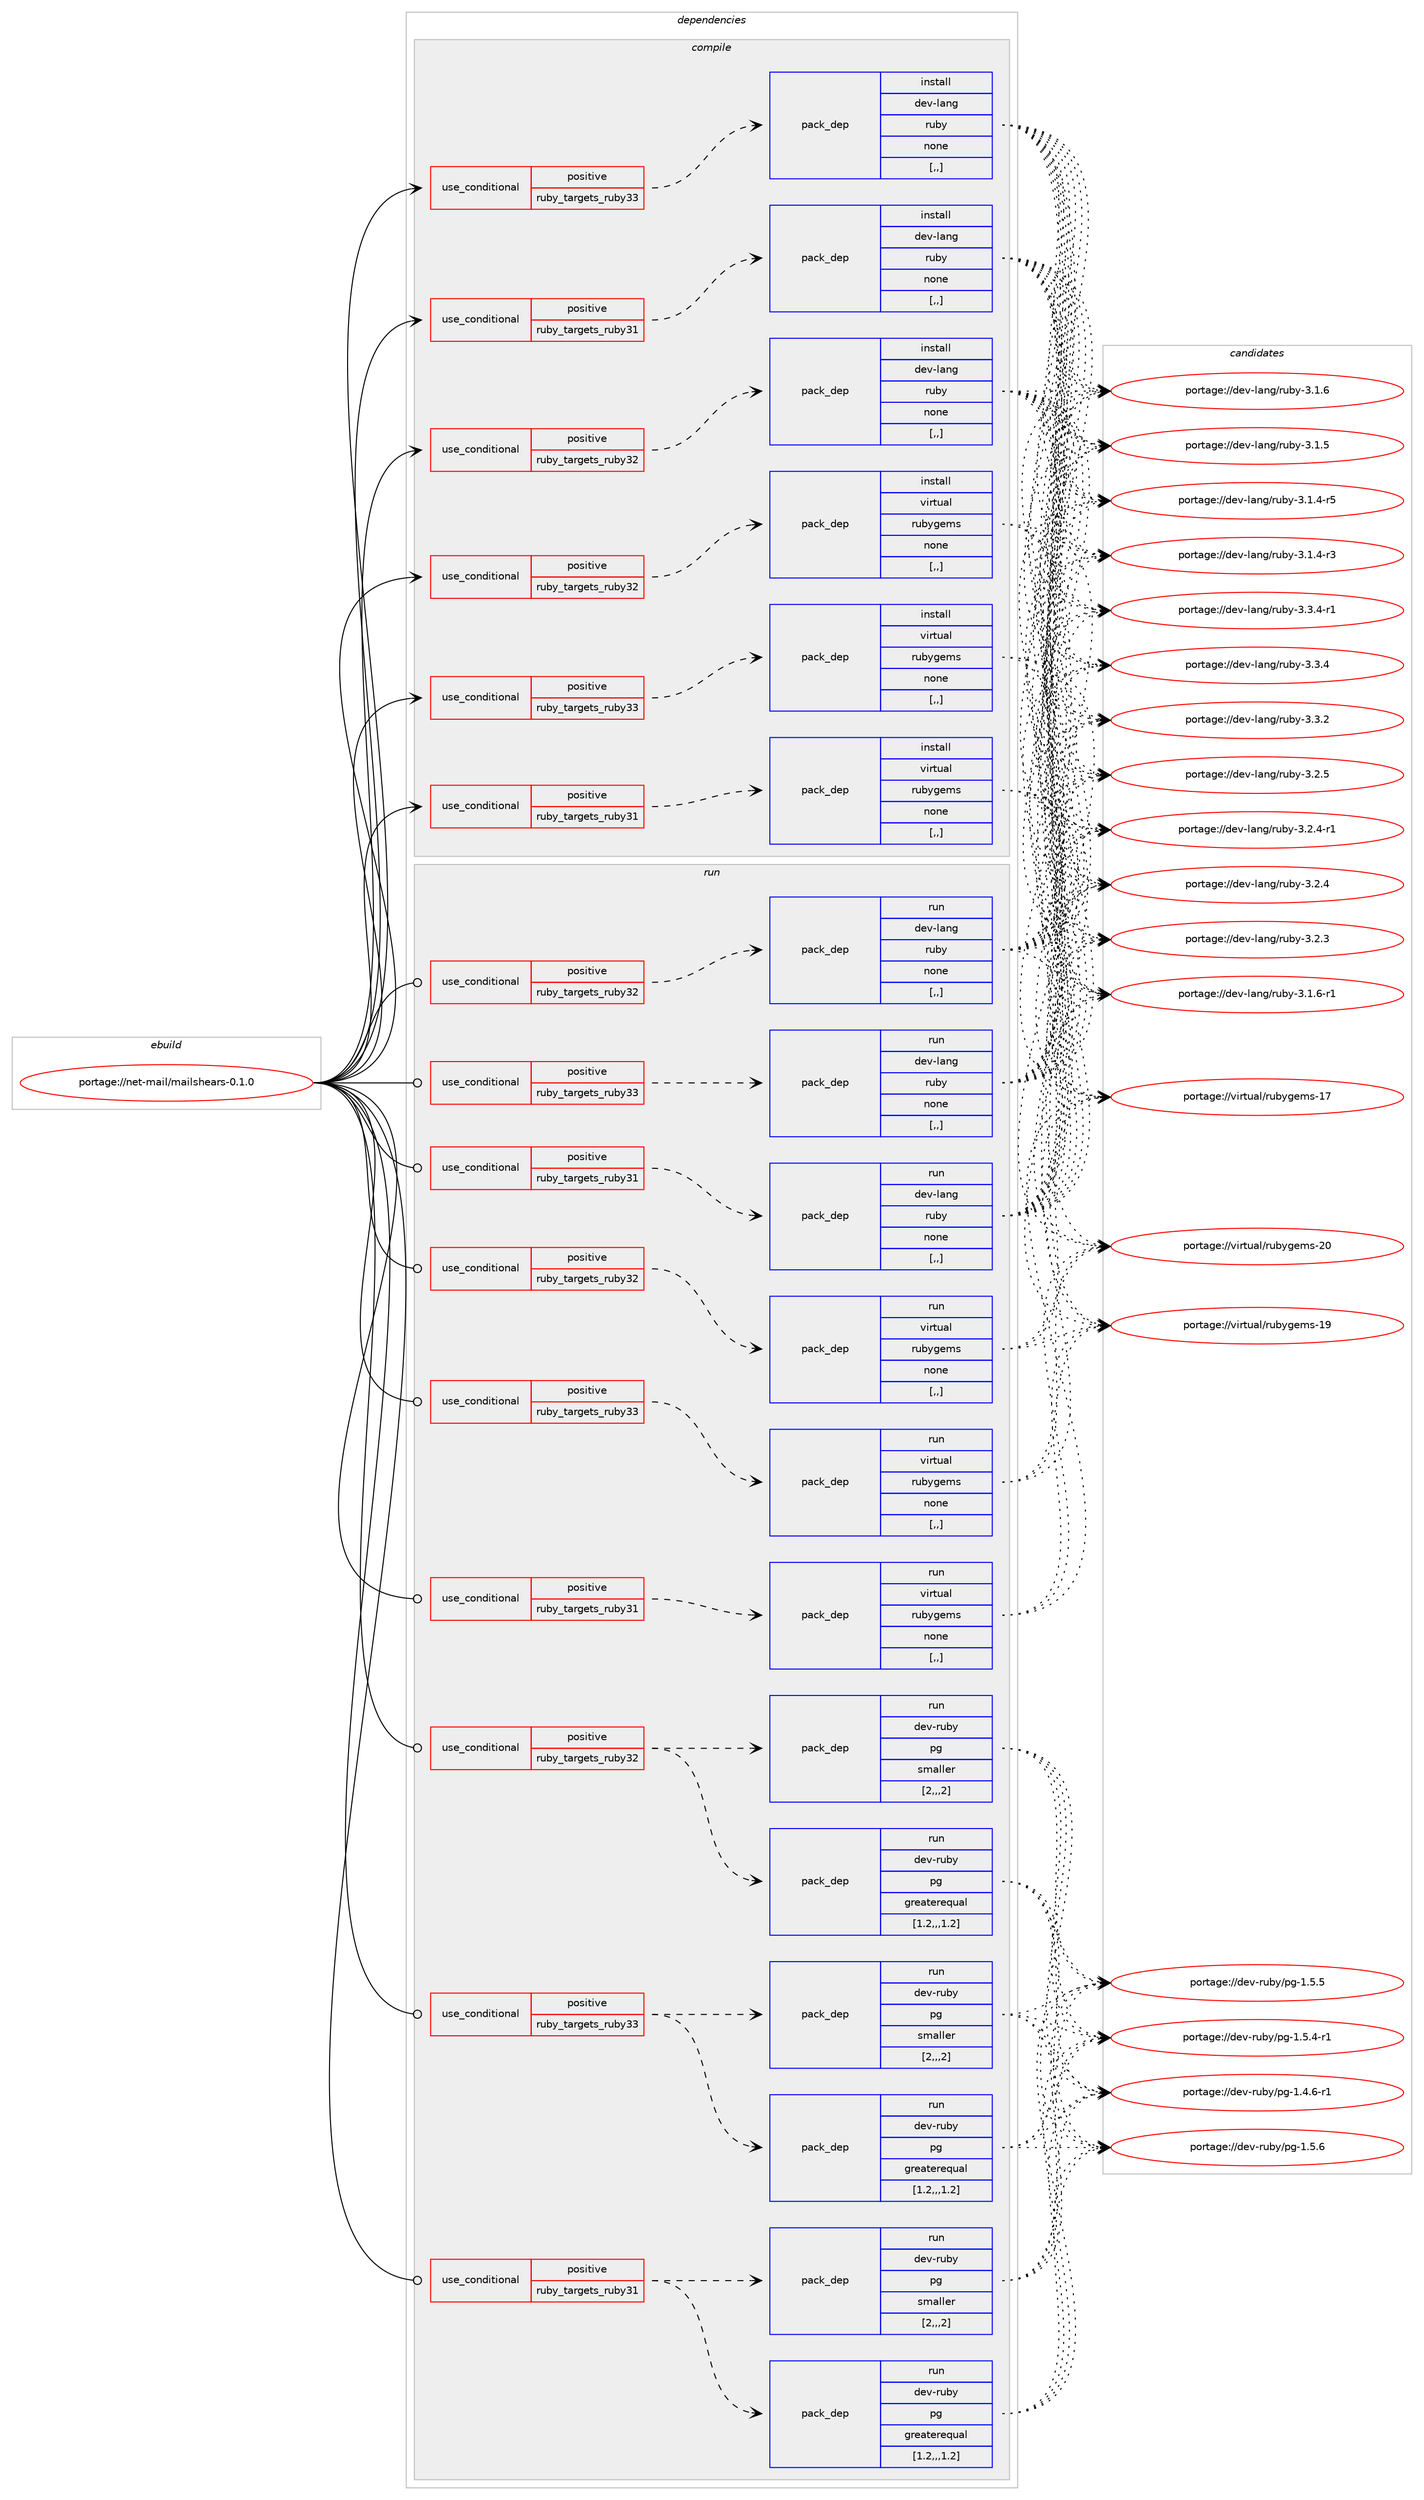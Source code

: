digraph prolog {

# *************
# Graph options
# *************

newrank=true;
concentrate=true;
compound=true;
graph [rankdir=LR,fontname=Helvetica,fontsize=10,ranksep=1.5];#, ranksep=2.5, nodesep=0.2];
edge  [arrowhead=vee];
node  [fontname=Helvetica,fontsize=10];

# **********
# The ebuild
# **********

subgraph cluster_leftcol {
color=gray;
label=<<i>ebuild</i>>;
id [label="portage://net-mail/mailshears-0.1.0", color=red, width=4, href="../net-mail/mailshears-0.1.0.svg"];
}

# ****************
# The dependencies
# ****************

subgraph cluster_midcol {
color=gray;
label=<<i>dependencies</i>>;
subgraph cluster_compile {
fillcolor="#eeeeee";
style=filled;
label=<<i>compile</i>>;
subgraph cond95222 {
dependency364174 [label=<<TABLE BORDER="0" CELLBORDER="1" CELLSPACING="0" CELLPADDING="4"><TR><TD ROWSPAN="3" CELLPADDING="10">use_conditional</TD></TR><TR><TD>positive</TD></TR><TR><TD>ruby_targets_ruby31</TD></TR></TABLE>>, shape=none, color=red];
subgraph pack266292 {
dependency364175 [label=<<TABLE BORDER="0" CELLBORDER="1" CELLSPACING="0" CELLPADDING="4" WIDTH="220"><TR><TD ROWSPAN="6" CELLPADDING="30">pack_dep</TD></TR><TR><TD WIDTH="110">install</TD></TR><TR><TD>dev-lang</TD></TR><TR><TD>ruby</TD></TR><TR><TD>none</TD></TR><TR><TD>[,,]</TD></TR></TABLE>>, shape=none, color=blue];
}
dependency364174:e -> dependency364175:w [weight=20,style="dashed",arrowhead="vee"];
}
id:e -> dependency364174:w [weight=20,style="solid",arrowhead="vee"];
subgraph cond95223 {
dependency364176 [label=<<TABLE BORDER="0" CELLBORDER="1" CELLSPACING="0" CELLPADDING="4"><TR><TD ROWSPAN="3" CELLPADDING="10">use_conditional</TD></TR><TR><TD>positive</TD></TR><TR><TD>ruby_targets_ruby31</TD></TR></TABLE>>, shape=none, color=red];
subgraph pack266293 {
dependency364177 [label=<<TABLE BORDER="0" CELLBORDER="1" CELLSPACING="0" CELLPADDING="4" WIDTH="220"><TR><TD ROWSPAN="6" CELLPADDING="30">pack_dep</TD></TR><TR><TD WIDTH="110">install</TD></TR><TR><TD>virtual</TD></TR><TR><TD>rubygems</TD></TR><TR><TD>none</TD></TR><TR><TD>[,,]</TD></TR></TABLE>>, shape=none, color=blue];
}
dependency364176:e -> dependency364177:w [weight=20,style="dashed",arrowhead="vee"];
}
id:e -> dependency364176:w [weight=20,style="solid",arrowhead="vee"];
subgraph cond95224 {
dependency364178 [label=<<TABLE BORDER="0" CELLBORDER="1" CELLSPACING="0" CELLPADDING="4"><TR><TD ROWSPAN="3" CELLPADDING="10">use_conditional</TD></TR><TR><TD>positive</TD></TR><TR><TD>ruby_targets_ruby32</TD></TR></TABLE>>, shape=none, color=red];
subgraph pack266294 {
dependency364179 [label=<<TABLE BORDER="0" CELLBORDER="1" CELLSPACING="0" CELLPADDING="4" WIDTH="220"><TR><TD ROWSPAN="6" CELLPADDING="30">pack_dep</TD></TR><TR><TD WIDTH="110">install</TD></TR><TR><TD>dev-lang</TD></TR><TR><TD>ruby</TD></TR><TR><TD>none</TD></TR><TR><TD>[,,]</TD></TR></TABLE>>, shape=none, color=blue];
}
dependency364178:e -> dependency364179:w [weight=20,style="dashed",arrowhead="vee"];
}
id:e -> dependency364178:w [weight=20,style="solid",arrowhead="vee"];
subgraph cond95225 {
dependency364180 [label=<<TABLE BORDER="0" CELLBORDER="1" CELLSPACING="0" CELLPADDING="4"><TR><TD ROWSPAN="3" CELLPADDING="10">use_conditional</TD></TR><TR><TD>positive</TD></TR><TR><TD>ruby_targets_ruby32</TD></TR></TABLE>>, shape=none, color=red];
subgraph pack266295 {
dependency364181 [label=<<TABLE BORDER="0" CELLBORDER="1" CELLSPACING="0" CELLPADDING="4" WIDTH="220"><TR><TD ROWSPAN="6" CELLPADDING="30">pack_dep</TD></TR><TR><TD WIDTH="110">install</TD></TR><TR><TD>virtual</TD></TR><TR><TD>rubygems</TD></TR><TR><TD>none</TD></TR><TR><TD>[,,]</TD></TR></TABLE>>, shape=none, color=blue];
}
dependency364180:e -> dependency364181:w [weight=20,style="dashed",arrowhead="vee"];
}
id:e -> dependency364180:w [weight=20,style="solid",arrowhead="vee"];
subgraph cond95226 {
dependency364182 [label=<<TABLE BORDER="0" CELLBORDER="1" CELLSPACING="0" CELLPADDING="4"><TR><TD ROWSPAN="3" CELLPADDING="10">use_conditional</TD></TR><TR><TD>positive</TD></TR><TR><TD>ruby_targets_ruby33</TD></TR></TABLE>>, shape=none, color=red];
subgraph pack266296 {
dependency364183 [label=<<TABLE BORDER="0" CELLBORDER="1" CELLSPACING="0" CELLPADDING="4" WIDTH="220"><TR><TD ROWSPAN="6" CELLPADDING="30">pack_dep</TD></TR><TR><TD WIDTH="110">install</TD></TR><TR><TD>dev-lang</TD></TR><TR><TD>ruby</TD></TR><TR><TD>none</TD></TR><TR><TD>[,,]</TD></TR></TABLE>>, shape=none, color=blue];
}
dependency364182:e -> dependency364183:w [weight=20,style="dashed",arrowhead="vee"];
}
id:e -> dependency364182:w [weight=20,style="solid",arrowhead="vee"];
subgraph cond95227 {
dependency364184 [label=<<TABLE BORDER="0" CELLBORDER="1" CELLSPACING="0" CELLPADDING="4"><TR><TD ROWSPAN="3" CELLPADDING="10">use_conditional</TD></TR><TR><TD>positive</TD></TR><TR><TD>ruby_targets_ruby33</TD></TR></TABLE>>, shape=none, color=red];
subgraph pack266297 {
dependency364185 [label=<<TABLE BORDER="0" CELLBORDER="1" CELLSPACING="0" CELLPADDING="4" WIDTH="220"><TR><TD ROWSPAN="6" CELLPADDING="30">pack_dep</TD></TR><TR><TD WIDTH="110">install</TD></TR><TR><TD>virtual</TD></TR><TR><TD>rubygems</TD></TR><TR><TD>none</TD></TR><TR><TD>[,,]</TD></TR></TABLE>>, shape=none, color=blue];
}
dependency364184:e -> dependency364185:w [weight=20,style="dashed",arrowhead="vee"];
}
id:e -> dependency364184:w [weight=20,style="solid",arrowhead="vee"];
}
subgraph cluster_compileandrun {
fillcolor="#eeeeee";
style=filled;
label=<<i>compile and run</i>>;
}
subgraph cluster_run {
fillcolor="#eeeeee";
style=filled;
label=<<i>run</i>>;
subgraph cond95228 {
dependency364186 [label=<<TABLE BORDER="0" CELLBORDER="1" CELLSPACING="0" CELLPADDING="4"><TR><TD ROWSPAN="3" CELLPADDING="10">use_conditional</TD></TR><TR><TD>positive</TD></TR><TR><TD>ruby_targets_ruby31</TD></TR></TABLE>>, shape=none, color=red];
subgraph pack266298 {
dependency364187 [label=<<TABLE BORDER="0" CELLBORDER="1" CELLSPACING="0" CELLPADDING="4" WIDTH="220"><TR><TD ROWSPAN="6" CELLPADDING="30">pack_dep</TD></TR><TR><TD WIDTH="110">run</TD></TR><TR><TD>dev-lang</TD></TR><TR><TD>ruby</TD></TR><TR><TD>none</TD></TR><TR><TD>[,,]</TD></TR></TABLE>>, shape=none, color=blue];
}
dependency364186:e -> dependency364187:w [weight=20,style="dashed",arrowhead="vee"];
}
id:e -> dependency364186:w [weight=20,style="solid",arrowhead="odot"];
subgraph cond95229 {
dependency364188 [label=<<TABLE BORDER="0" CELLBORDER="1" CELLSPACING="0" CELLPADDING="4"><TR><TD ROWSPAN="3" CELLPADDING="10">use_conditional</TD></TR><TR><TD>positive</TD></TR><TR><TD>ruby_targets_ruby31</TD></TR></TABLE>>, shape=none, color=red];
subgraph pack266299 {
dependency364189 [label=<<TABLE BORDER="0" CELLBORDER="1" CELLSPACING="0" CELLPADDING="4" WIDTH="220"><TR><TD ROWSPAN="6" CELLPADDING="30">pack_dep</TD></TR><TR><TD WIDTH="110">run</TD></TR><TR><TD>dev-ruby</TD></TR><TR><TD>pg</TD></TR><TR><TD>greaterequal</TD></TR><TR><TD>[1.2,,,1.2]</TD></TR></TABLE>>, shape=none, color=blue];
}
dependency364188:e -> dependency364189:w [weight=20,style="dashed",arrowhead="vee"];
subgraph pack266300 {
dependency364190 [label=<<TABLE BORDER="0" CELLBORDER="1" CELLSPACING="0" CELLPADDING="4" WIDTH="220"><TR><TD ROWSPAN="6" CELLPADDING="30">pack_dep</TD></TR><TR><TD WIDTH="110">run</TD></TR><TR><TD>dev-ruby</TD></TR><TR><TD>pg</TD></TR><TR><TD>smaller</TD></TR><TR><TD>[2,,,2]</TD></TR></TABLE>>, shape=none, color=blue];
}
dependency364188:e -> dependency364190:w [weight=20,style="dashed",arrowhead="vee"];
}
id:e -> dependency364188:w [weight=20,style="solid",arrowhead="odot"];
subgraph cond95230 {
dependency364191 [label=<<TABLE BORDER="0" CELLBORDER="1" CELLSPACING="0" CELLPADDING="4"><TR><TD ROWSPAN="3" CELLPADDING="10">use_conditional</TD></TR><TR><TD>positive</TD></TR><TR><TD>ruby_targets_ruby31</TD></TR></TABLE>>, shape=none, color=red];
subgraph pack266301 {
dependency364192 [label=<<TABLE BORDER="0" CELLBORDER="1" CELLSPACING="0" CELLPADDING="4" WIDTH="220"><TR><TD ROWSPAN="6" CELLPADDING="30">pack_dep</TD></TR><TR><TD WIDTH="110">run</TD></TR><TR><TD>virtual</TD></TR><TR><TD>rubygems</TD></TR><TR><TD>none</TD></TR><TR><TD>[,,]</TD></TR></TABLE>>, shape=none, color=blue];
}
dependency364191:e -> dependency364192:w [weight=20,style="dashed",arrowhead="vee"];
}
id:e -> dependency364191:w [weight=20,style="solid",arrowhead="odot"];
subgraph cond95231 {
dependency364193 [label=<<TABLE BORDER="0" CELLBORDER="1" CELLSPACING="0" CELLPADDING="4"><TR><TD ROWSPAN="3" CELLPADDING="10">use_conditional</TD></TR><TR><TD>positive</TD></TR><TR><TD>ruby_targets_ruby32</TD></TR></TABLE>>, shape=none, color=red];
subgraph pack266302 {
dependency364194 [label=<<TABLE BORDER="0" CELLBORDER="1" CELLSPACING="0" CELLPADDING="4" WIDTH="220"><TR><TD ROWSPAN="6" CELLPADDING="30">pack_dep</TD></TR><TR><TD WIDTH="110">run</TD></TR><TR><TD>dev-lang</TD></TR><TR><TD>ruby</TD></TR><TR><TD>none</TD></TR><TR><TD>[,,]</TD></TR></TABLE>>, shape=none, color=blue];
}
dependency364193:e -> dependency364194:w [weight=20,style="dashed",arrowhead="vee"];
}
id:e -> dependency364193:w [weight=20,style="solid",arrowhead="odot"];
subgraph cond95232 {
dependency364195 [label=<<TABLE BORDER="0" CELLBORDER="1" CELLSPACING="0" CELLPADDING="4"><TR><TD ROWSPAN="3" CELLPADDING="10">use_conditional</TD></TR><TR><TD>positive</TD></TR><TR><TD>ruby_targets_ruby32</TD></TR></TABLE>>, shape=none, color=red];
subgraph pack266303 {
dependency364196 [label=<<TABLE BORDER="0" CELLBORDER="1" CELLSPACING="0" CELLPADDING="4" WIDTH="220"><TR><TD ROWSPAN="6" CELLPADDING="30">pack_dep</TD></TR><TR><TD WIDTH="110">run</TD></TR><TR><TD>dev-ruby</TD></TR><TR><TD>pg</TD></TR><TR><TD>greaterequal</TD></TR><TR><TD>[1.2,,,1.2]</TD></TR></TABLE>>, shape=none, color=blue];
}
dependency364195:e -> dependency364196:w [weight=20,style="dashed",arrowhead="vee"];
subgraph pack266304 {
dependency364197 [label=<<TABLE BORDER="0" CELLBORDER="1" CELLSPACING="0" CELLPADDING="4" WIDTH="220"><TR><TD ROWSPAN="6" CELLPADDING="30">pack_dep</TD></TR><TR><TD WIDTH="110">run</TD></TR><TR><TD>dev-ruby</TD></TR><TR><TD>pg</TD></TR><TR><TD>smaller</TD></TR><TR><TD>[2,,,2]</TD></TR></TABLE>>, shape=none, color=blue];
}
dependency364195:e -> dependency364197:w [weight=20,style="dashed",arrowhead="vee"];
}
id:e -> dependency364195:w [weight=20,style="solid",arrowhead="odot"];
subgraph cond95233 {
dependency364198 [label=<<TABLE BORDER="0" CELLBORDER="1" CELLSPACING="0" CELLPADDING="4"><TR><TD ROWSPAN="3" CELLPADDING="10">use_conditional</TD></TR><TR><TD>positive</TD></TR><TR><TD>ruby_targets_ruby32</TD></TR></TABLE>>, shape=none, color=red];
subgraph pack266305 {
dependency364199 [label=<<TABLE BORDER="0" CELLBORDER="1" CELLSPACING="0" CELLPADDING="4" WIDTH="220"><TR><TD ROWSPAN="6" CELLPADDING="30">pack_dep</TD></TR><TR><TD WIDTH="110">run</TD></TR><TR><TD>virtual</TD></TR><TR><TD>rubygems</TD></TR><TR><TD>none</TD></TR><TR><TD>[,,]</TD></TR></TABLE>>, shape=none, color=blue];
}
dependency364198:e -> dependency364199:w [weight=20,style="dashed",arrowhead="vee"];
}
id:e -> dependency364198:w [weight=20,style="solid",arrowhead="odot"];
subgraph cond95234 {
dependency364200 [label=<<TABLE BORDER="0" CELLBORDER="1" CELLSPACING="0" CELLPADDING="4"><TR><TD ROWSPAN="3" CELLPADDING="10">use_conditional</TD></TR><TR><TD>positive</TD></TR><TR><TD>ruby_targets_ruby33</TD></TR></TABLE>>, shape=none, color=red];
subgraph pack266306 {
dependency364201 [label=<<TABLE BORDER="0" CELLBORDER="1" CELLSPACING="0" CELLPADDING="4" WIDTH="220"><TR><TD ROWSPAN="6" CELLPADDING="30">pack_dep</TD></TR><TR><TD WIDTH="110">run</TD></TR><TR><TD>dev-lang</TD></TR><TR><TD>ruby</TD></TR><TR><TD>none</TD></TR><TR><TD>[,,]</TD></TR></TABLE>>, shape=none, color=blue];
}
dependency364200:e -> dependency364201:w [weight=20,style="dashed",arrowhead="vee"];
}
id:e -> dependency364200:w [weight=20,style="solid",arrowhead="odot"];
subgraph cond95235 {
dependency364202 [label=<<TABLE BORDER="0" CELLBORDER="1" CELLSPACING="0" CELLPADDING="4"><TR><TD ROWSPAN="3" CELLPADDING="10">use_conditional</TD></TR><TR><TD>positive</TD></TR><TR><TD>ruby_targets_ruby33</TD></TR></TABLE>>, shape=none, color=red];
subgraph pack266307 {
dependency364203 [label=<<TABLE BORDER="0" CELLBORDER="1" CELLSPACING="0" CELLPADDING="4" WIDTH="220"><TR><TD ROWSPAN="6" CELLPADDING="30">pack_dep</TD></TR><TR><TD WIDTH="110">run</TD></TR><TR><TD>dev-ruby</TD></TR><TR><TD>pg</TD></TR><TR><TD>greaterequal</TD></TR><TR><TD>[1.2,,,1.2]</TD></TR></TABLE>>, shape=none, color=blue];
}
dependency364202:e -> dependency364203:w [weight=20,style="dashed",arrowhead="vee"];
subgraph pack266308 {
dependency364204 [label=<<TABLE BORDER="0" CELLBORDER="1" CELLSPACING="0" CELLPADDING="4" WIDTH="220"><TR><TD ROWSPAN="6" CELLPADDING="30">pack_dep</TD></TR><TR><TD WIDTH="110">run</TD></TR><TR><TD>dev-ruby</TD></TR><TR><TD>pg</TD></TR><TR><TD>smaller</TD></TR><TR><TD>[2,,,2]</TD></TR></TABLE>>, shape=none, color=blue];
}
dependency364202:e -> dependency364204:w [weight=20,style="dashed",arrowhead="vee"];
}
id:e -> dependency364202:w [weight=20,style="solid",arrowhead="odot"];
subgraph cond95236 {
dependency364205 [label=<<TABLE BORDER="0" CELLBORDER="1" CELLSPACING="0" CELLPADDING="4"><TR><TD ROWSPAN="3" CELLPADDING="10">use_conditional</TD></TR><TR><TD>positive</TD></TR><TR><TD>ruby_targets_ruby33</TD></TR></TABLE>>, shape=none, color=red];
subgraph pack266309 {
dependency364206 [label=<<TABLE BORDER="0" CELLBORDER="1" CELLSPACING="0" CELLPADDING="4" WIDTH="220"><TR><TD ROWSPAN="6" CELLPADDING="30">pack_dep</TD></TR><TR><TD WIDTH="110">run</TD></TR><TR><TD>virtual</TD></TR><TR><TD>rubygems</TD></TR><TR><TD>none</TD></TR><TR><TD>[,,]</TD></TR></TABLE>>, shape=none, color=blue];
}
dependency364205:e -> dependency364206:w [weight=20,style="dashed",arrowhead="vee"];
}
id:e -> dependency364205:w [weight=20,style="solid",arrowhead="odot"];
}
}

# **************
# The candidates
# **************

subgraph cluster_choices {
rank=same;
color=gray;
label=<<i>candidates</i>>;

subgraph choice266292 {
color=black;
nodesep=1;
choice100101118451089711010347114117981214551465146524511449 [label="portage://dev-lang/ruby-3.3.4-r1", color=red, width=4,href="../dev-lang/ruby-3.3.4-r1.svg"];
choice10010111845108971101034711411798121455146514652 [label="portage://dev-lang/ruby-3.3.4", color=red, width=4,href="../dev-lang/ruby-3.3.4.svg"];
choice10010111845108971101034711411798121455146514650 [label="portage://dev-lang/ruby-3.3.2", color=red, width=4,href="../dev-lang/ruby-3.3.2.svg"];
choice10010111845108971101034711411798121455146504653 [label="portage://dev-lang/ruby-3.2.5", color=red, width=4,href="../dev-lang/ruby-3.2.5.svg"];
choice100101118451089711010347114117981214551465046524511449 [label="portage://dev-lang/ruby-3.2.4-r1", color=red, width=4,href="../dev-lang/ruby-3.2.4-r1.svg"];
choice10010111845108971101034711411798121455146504652 [label="portage://dev-lang/ruby-3.2.4", color=red, width=4,href="../dev-lang/ruby-3.2.4.svg"];
choice10010111845108971101034711411798121455146504651 [label="portage://dev-lang/ruby-3.2.3", color=red, width=4,href="../dev-lang/ruby-3.2.3.svg"];
choice100101118451089711010347114117981214551464946544511449 [label="portage://dev-lang/ruby-3.1.6-r1", color=red, width=4,href="../dev-lang/ruby-3.1.6-r1.svg"];
choice10010111845108971101034711411798121455146494654 [label="portage://dev-lang/ruby-3.1.6", color=red, width=4,href="../dev-lang/ruby-3.1.6.svg"];
choice10010111845108971101034711411798121455146494653 [label="portage://dev-lang/ruby-3.1.5", color=red, width=4,href="../dev-lang/ruby-3.1.5.svg"];
choice100101118451089711010347114117981214551464946524511453 [label="portage://dev-lang/ruby-3.1.4-r5", color=red, width=4,href="../dev-lang/ruby-3.1.4-r5.svg"];
choice100101118451089711010347114117981214551464946524511451 [label="portage://dev-lang/ruby-3.1.4-r3", color=red, width=4,href="../dev-lang/ruby-3.1.4-r3.svg"];
dependency364175:e -> choice100101118451089711010347114117981214551465146524511449:w [style=dotted,weight="100"];
dependency364175:e -> choice10010111845108971101034711411798121455146514652:w [style=dotted,weight="100"];
dependency364175:e -> choice10010111845108971101034711411798121455146514650:w [style=dotted,weight="100"];
dependency364175:e -> choice10010111845108971101034711411798121455146504653:w [style=dotted,weight="100"];
dependency364175:e -> choice100101118451089711010347114117981214551465046524511449:w [style=dotted,weight="100"];
dependency364175:e -> choice10010111845108971101034711411798121455146504652:w [style=dotted,weight="100"];
dependency364175:e -> choice10010111845108971101034711411798121455146504651:w [style=dotted,weight="100"];
dependency364175:e -> choice100101118451089711010347114117981214551464946544511449:w [style=dotted,weight="100"];
dependency364175:e -> choice10010111845108971101034711411798121455146494654:w [style=dotted,weight="100"];
dependency364175:e -> choice10010111845108971101034711411798121455146494653:w [style=dotted,weight="100"];
dependency364175:e -> choice100101118451089711010347114117981214551464946524511453:w [style=dotted,weight="100"];
dependency364175:e -> choice100101118451089711010347114117981214551464946524511451:w [style=dotted,weight="100"];
}
subgraph choice266293 {
color=black;
nodesep=1;
choice118105114116117971084711411798121103101109115455048 [label="portage://virtual/rubygems-20", color=red, width=4,href="../virtual/rubygems-20.svg"];
choice118105114116117971084711411798121103101109115454957 [label="portage://virtual/rubygems-19", color=red, width=4,href="../virtual/rubygems-19.svg"];
choice118105114116117971084711411798121103101109115454955 [label="portage://virtual/rubygems-17", color=red, width=4,href="../virtual/rubygems-17.svg"];
dependency364177:e -> choice118105114116117971084711411798121103101109115455048:w [style=dotted,weight="100"];
dependency364177:e -> choice118105114116117971084711411798121103101109115454957:w [style=dotted,weight="100"];
dependency364177:e -> choice118105114116117971084711411798121103101109115454955:w [style=dotted,weight="100"];
}
subgraph choice266294 {
color=black;
nodesep=1;
choice100101118451089711010347114117981214551465146524511449 [label="portage://dev-lang/ruby-3.3.4-r1", color=red, width=4,href="../dev-lang/ruby-3.3.4-r1.svg"];
choice10010111845108971101034711411798121455146514652 [label="portage://dev-lang/ruby-3.3.4", color=red, width=4,href="../dev-lang/ruby-3.3.4.svg"];
choice10010111845108971101034711411798121455146514650 [label="portage://dev-lang/ruby-3.3.2", color=red, width=4,href="../dev-lang/ruby-3.3.2.svg"];
choice10010111845108971101034711411798121455146504653 [label="portage://dev-lang/ruby-3.2.5", color=red, width=4,href="../dev-lang/ruby-3.2.5.svg"];
choice100101118451089711010347114117981214551465046524511449 [label="portage://dev-lang/ruby-3.2.4-r1", color=red, width=4,href="../dev-lang/ruby-3.2.4-r1.svg"];
choice10010111845108971101034711411798121455146504652 [label="portage://dev-lang/ruby-3.2.4", color=red, width=4,href="../dev-lang/ruby-3.2.4.svg"];
choice10010111845108971101034711411798121455146504651 [label="portage://dev-lang/ruby-3.2.3", color=red, width=4,href="../dev-lang/ruby-3.2.3.svg"];
choice100101118451089711010347114117981214551464946544511449 [label="portage://dev-lang/ruby-3.1.6-r1", color=red, width=4,href="../dev-lang/ruby-3.1.6-r1.svg"];
choice10010111845108971101034711411798121455146494654 [label="portage://dev-lang/ruby-3.1.6", color=red, width=4,href="../dev-lang/ruby-3.1.6.svg"];
choice10010111845108971101034711411798121455146494653 [label="portage://dev-lang/ruby-3.1.5", color=red, width=4,href="../dev-lang/ruby-3.1.5.svg"];
choice100101118451089711010347114117981214551464946524511453 [label="portage://dev-lang/ruby-3.1.4-r5", color=red, width=4,href="../dev-lang/ruby-3.1.4-r5.svg"];
choice100101118451089711010347114117981214551464946524511451 [label="portage://dev-lang/ruby-3.1.4-r3", color=red, width=4,href="../dev-lang/ruby-3.1.4-r3.svg"];
dependency364179:e -> choice100101118451089711010347114117981214551465146524511449:w [style=dotted,weight="100"];
dependency364179:e -> choice10010111845108971101034711411798121455146514652:w [style=dotted,weight="100"];
dependency364179:e -> choice10010111845108971101034711411798121455146514650:w [style=dotted,weight="100"];
dependency364179:e -> choice10010111845108971101034711411798121455146504653:w [style=dotted,weight="100"];
dependency364179:e -> choice100101118451089711010347114117981214551465046524511449:w [style=dotted,weight="100"];
dependency364179:e -> choice10010111845108971101034711411798121455146504652:w [style=dotted,weight="100"];
dependency364179:e -> choice10010111845108971101034711411798121455146504651:w [style=dotted,weight="100"];
dependency364179:e -> choice100101118451089711010347114117981214551464946544511449:w [style=dotted,weight="100"];
dependency364179:e -> choice10010111845108971101034711411798121455146494654:w [style=dotted,weight="100"];
dependency364179:e -> choice10010111845108971101034711411798121455146494653:w [style=dotted,weight="100"];
dependency364179:e -> choice100101118451089711010347114117981214551464946524511453:w [style=dotted,weight="100"];
dependency364179:e -> choice100101118451089711010347114117981214551464946524511451:w [style=dotted,weight="100"];
}
subgraph choice266295 {
color=black;
nodesep=1;
choice118105114116117971084711411798121103101109115455048 [label="portage://virtual/rubygems-20", color=red, width=4,href="../virtual/rubygems-20.svg"];
choice118105114116117971084711411798121103101109115454957 [label="portage://virtual/rubygems-19", color=red, width=4,href="../virtual/rubygems-19.svg"];
choice118105114116117971084711411798121103101109115454955 [label="portage://virtual/rubygems-17", color=red, width=4,href="../virtual/rubygems-17.svg"];
dependency364181:e -> choice118105114116117971084711411798121103101109115455048:w [style=dotted,weight="100"];
dependency364181:e -> choice118105114116117971084711411798121103101109115454957:w [style=dotted,weight="100"];
dependency364181:e -> choice118105114116117971084711411798121103101109115454955:w [style=dotted,weight="100"];
}
subgraph choice266296 {
color=black;
nodesep=1;
choice100101118451089711010347114117981214551465146524511449 [label="portage://dev-lang/ruby-3.3.4-r1", color=red, width=4,href="../dev-lang/ruby-3.3.4-r1.svg"];
choice10010111845108971101034711411798121455146514652 [label="portage://dev-lang/ruby-3.3.4", color=red, width=4,href="../dev-lang/ruby-3.3.4.svg"];
choice10010111845108971101034711411798121455146514650 [label="portage://dev-lang/ruby-3.3.2", color=red, width=4,href="../dev-lang/ruby-3.3.2.svg"];
choice10010111845108971101034711411798121455146504653 [label="portage://dev-lang/ruby-3.2.5", color=red, width=4,href="../dev-lang/ruby-3.2.5.svg"];
choice100101118451089711010347114117981214551465046524511449 [label="portage://dev-lang/ruby-3.2.4-r1", color=red, width=4,href="../dev-lang/ruby-3.2.4-r1.svg"];
choice10010111845108971101034711411798121455146504652 [label="portage://dev-lang/ruby-3.2.4", color=red, width=4,href="../dev-lang/ruby-3.2.4.svg"];
choice10010111845108971101034711411798121455146504651 [label="portage://dev-lang/ruby-3.2.3", color=red, width=4,href="../dev-lang/ruby-3.2.3.svg"];
choice100101118451089711010347114117981214551464946544511449 [label="portage://dev-lang/ruby-3.1.6-r1", color=red, width=4,href="../dev-lang/ruby-3.1.6-r1.svg"];
choice10010111845108971101034711411798121455146494654 [label="portage://dev-lang/ruby-3.1.6", color=red, width=4,href="../dev-lang/ruby-3.1.6.svg"];
choice10010111845108971101034711411798121455146494653 [label="portage://dev-lang/ruby-3.1.5", color=red, width=4,href="../dev-lang/ruby-3.1.5.svg"];
choice100101118451089711010347114117981214551464946524511453 [label="portage://dev-lang/ruby-3.1.4-r5", color=red, width=4,href="../dev-lang/ruby-3.1.4-r5.svg"];
choice100101118451089711010347114117981214551464946524511451 [label="portage://dev-lang/ruby-3.1.4-r3", color=red, width=4,href="../dev-lang/ruby-3.1.4-r3.svg"];
dependency364183:e -> choice100101118451089711010347114117981214551465146524511449:w [style=dotted,weight="100"];
dependency364183:e -> choice10010111845108971101034711411798121455146514652:w [style=dotted,weight="100"];
dependency364183:e -> choice10010111845108971101034711411798121455146514650:w [style=dotted,weight="100"];
dependency364183:e -> choice10010111845108971101034711411798121455146504653:w [style=dotted,weight="100"];
dependency364183:e -> choice100101118451089711010347114117981214551465046524511449:w [style=dotted,weight="100"];
dependency364183:e -> choice10010111845108971101034711411798121455146504652:w [style=dotted,weight="100"];
dependency364183:e -> choice10010111845108971101034711411798121455146504651:w [style=dotted,weight="100"];
dependency364183:e -> choice100101118451089711010347114117981214551464946544511449:w [style=dotted,weight="100"];
dependency364183:e -> choice10010111845108971101034711411798121455146494654:w [style=dotted,weight="100"];
dependency364183:e -> choice10010111845108971101034711411798121455146494653:w [style=dotted,weight="100"];
dependency364183:e -> choice100101118451089711010347114117981214551464946524511453:w [style=dotted,weight="100"];
dependency364183:e -> choice100101118451089711010347114117981214551464946524511451:w [style=dotted,weight="100"];
}
subgraph choice266297 {
color=black;
nodesep=1;
choice118105114116117971084711411798121103101109115455048 [label="portage://virtual/rubygems-20", color=red, width=4,href="../virtual/rubygems-20.svg"];
choice118105114116117971084711411798121103101109115454957 [label="portage://virtual/rubygems-19", color=red, width=4,href="../virtual/rubygems-19.svg"];
choice118105114116117971084711411798121103101109115454955 [label="portage://virtual/rubygems-17", color=red, width=4,href="../virtual/rubygems-17.svg"];
dependency364185:e -> choice118105114116117971084711411798121103101109115455048:w [style=dotted,weight="100"];
dependency364185:e -> choice118105114116117971084711411798121103101109115454957:w [style=dotted,weight="100"];
dependency364185:e -> choice118105114116117971084711411798121103101109115454955:w [style=dotted,weight="100"];
}
subgraph choice266298 {
color=black;
nodesep=1;
choice100101118451089711010347114117981214551465146524511449 [label="portage://dev-lang/ruby-3.3.4-r1", color=red, width=4,href="../dev-lang/ruby-3.3.4-r1.svg"];
choice10010111845108971101034711411798121455146514652 [label="portage://dev-lang/ruby-3.3.4", color=red, width=4,href="../dev-lang/ruby-3.3.4.svg"];
choice10010111845108971101034711411798121455146514650 [label="portage://dev-lang/ruby-3.3.2", color=red, width=4,href="../dev-lang/ruby-3.3.2.svg"];
choice10010111845108971101034711411798121455146504653 [label="portage://dev-lang/ruby-3.2.5", color=red, width=4,href="../dev-lang/ruby-3.2.5.svg"];
choice100101118451089711010347114117981214551465046524511449 [label="portage://dev-lang/ruby-3.2.4-r1", color=red, width=4,href="../dev-lang/ruby-3.2.4-r1.svg"];
choice10010111845108971101034711411798121455146504652 [label="portage://dev-lang/ruby-3.2.4", color=red, width=4,href="../dev-lang/ruby-3.2.4.svg"];
choice10010111845108971101034711411798121455146504651 [label="portage://dev-lang/ruby-3.2.3", color=red, width=4,href="../dev-lang/ruby-3.2.3.svg"];
choice100101118451089711010347114117981214551464946544511449 [label="portage://dev-lang/ruby-3.1.6-r1", color=red, width=4,href="../dev-lang/ruby-3.1.6-r1.svg"];
choice10010111845108971101034711411798121455146494654 [label="portage://dev-lang/ruby-3.1.6", color=red, width=4,href="../dev-lang/ruby-3.1.6.svg"];
choice10010111845108971101034711411798121455146494653 [label="portage://dev-lang/ruby-3.1.5", color=red, width=4,href="../dev-lang/ruby-3.1.5.svg"];
choice100101118451089711010347114117981214551464946524511453 [label="portage://dev-lang/ruby-3.1.4-r5", color=red, width=4,href="../dev-lang/ruby-3.1.4-r5.svg"];
choice100101118451089711010347114117981214551464946524511451 [label="portage://dev-lang/ruby-3.1.4-r3", color=red, width=4,href="../dev-lang/ruby-3.1.4-r3.svg"];
dependency364187:e -> choice100101118451089711010347114117981214551465146524511449:w [style=dotted,weight="100"];
dependency364187:e -> choice10010111845108971101034711411798121455146514652:w [style=dotted,weight="100"];
dependency364187:e -> choice10010111845108971101034711411798121455146514650:w [style=dotted,weight="100"];
dependency364187:e -> choice10010111845108971101034711411798121455146504653:w [style=dotted,weight="100"];
dependency364187:e -> choice100101118451089711010347114117981214551465046524511449:w [style=dotted,weight="100"];
dependency364187:e -> choice10010111845108971101034711411798121455146504652:w [style=dotted,weight="100"];
dependency364187:e -> choice10010111845108971101034711411798121455146504651:w [style=dotted,weight="100"];
dependency364187:e -> choice100101118451089711010347114117981214551464946544511449:w [style=dotted,weight="100"];
dependency364187:e -> choice10010111845108971101034711411798121455146494654:w [style=dotted,weight="100"];
dependency364187:e -> choice10010111845108971101034711411798121455146494653:w [style=dotted,weight="100"];
dependency364187:e -> choice100101118451089711010347114117981214551464946524511453:w [style=dotted,weight="100"];
dependency364187:e -> choice100101118451089711010347114117981214551464946524511451:w [style=dotted,weight="100"];
}
subgraph choice266299 {
color=black;
nodesep=1;
choice100101118451141179812147112103454946534654 [label="portage://dev-ruby/pg-1.5.6", color=red, width=4,href="../dev-ruby/pg-1.5.6.svg"];
choice100101118451141179812147112103454946534653 [label="portage://dev-ruby/pg-1.5.5", color=red, width=4,href="../dev-ruby/pg-1.5.5.svg"];
choice1001011184511411798121471121034549465346524511449 [label="portage://dev-ruby/pg-1.5.4-r1", color=red, width=4,href="../dev-ruby/pg-1.5.4-r1.svg"];
choice1001011184511411798121471121034549465246544511449 [label="portage://dev-ruby/pg-1.4.6-r1", color=red, width=4,href="../dev-ruby/pg-1.4.6-r1.svg"];
dependency364189:e -> choice100101118451141179812147112103454946534654:w [style=dotted,weight="100"];
dependency364189:e -> choice100101118451141179812147112103454946534653:w [style=dotted,weight="100"];
dependency364189:e -> choice1001011184511411798121471121034549465346524511449:w [style=dotted,weight="100"];
dependency364189:e -> choice1001011184511411798121471121034549465246544511449:w [style=dotted,weight="100"];
}
subgraph choice266300 {
color=black;
nodesep=1;
choice100101118451141179812147112103454946534654 [label="portage://dev-ruby/pg-1.5.6", color=red, width=4,href="../dev-ruby/pg-1.5.6.svg"];
choice100101118451141179812147112103454946534653 [label="portage://dev-ruby/pg-1.5.5", color=red, width=4,href="../dev-ruby/pg-1.5.5.svg"];
choice1001011184511411798121471121034549465346524511449 [label="portage://dev-ruby/pg-1.5.4-r1", color=red, width=4,href="../dev-ruby/pg-1.5.4-r1.svg"];
choice1001011184511411798121471121034549465246544511449 [label="portage://dev-ruby/pg-1.4.6-r1", color=red, width=4,href="../dev-ruby/pg-1.4.6-r1.svg"];
dependency364190:e -> choice100101118451141179812147112103454946534654:w [style=dotted,weight="100"];
dependency364190:e -> choice100101118451141179812147112103454946534653:w [style=dotted,weight="100"];
dependency364190:e -> choice1001011184511411798121471121034549465346524511449:w [style=dotted,weight="100"];
dependency364190:e -> choice1001011184511411798121471121034549465246544511449:w [style=dotted,weight="100"];
}
subgraph choice266301 {
color=black;
nodesep=1;
choice118105114116117971084711411798121103101109115455048 [label="portage://virtual/rubygems-20", color=red, width=4,href="../virtual/rubygems-20.svg"];
choice118105114116117971084711411798121103101109115454957 [label="portage://virtual/rubygems-19", color=red, width=4,href="../virtual/rubygems-19.svg"];
choice118105114116117971084711411798121103101109115454955 [label="portage://virtual/rubygems-17", color=red, width=4,href="../virtual/rubygems-17.svg"];
dependency364192:e -> choice118105114116117971084711411798121103101109115455048:w [style=dotted,weight="100"];
dependency364192:e -> choice118105114116117971084711411798121103101109115454957:w [style=dotted,weight="100"];
dependency364192:e -> choice118105114116117971084711411798121103101109115454955:w [style=dotted,weight="100"];
}
subgraph choice266302 {
color=black;
nodesep=1;
choice100101118451089711010347114117981214551465146524511449 [label="portage://dev-lang/ruby-3.3.4-r1", color=red, width=4,href="../dev-lang/ruby-3.3.4-r1.svg"];
choice10010111845108971101034711411798121455146514652 [label="portage://dev-lang/ruby-3.3.4", color=red, width=4,href="../dev-lang/ruby-3.3.4.svg"];
choice10010111845108971101034711411798121455146514650 [label="portage://dev-lang/ruby-3.3.2", color=red, width=4,href="../dev-lang/ruby-3.3.2.svg"];
choice10010111845108971101034711411798121455146504653 [label="portage://dev-lang/ruby-3.2.5", color=red, width=4,href="../dev-lang/ruby-3.2.5.svg"];
choice100101118451089711010347114117981214551465046524511449 [label="portage://dev-lang/ruby-3.2.4-r1", color=red, width=4,href="../dev-lang/ruby-3.2.4-r1.svg"];
choice10010111845108971101034711411798121455146504652 [label="portage://dev-lang/ruby-3.2.4", color=red, width=4,href="../dev-lang/ruby-3.2.4.svg"];
choice10010111845108971101034711411798121455146504651 [label="portage://dev-lang/ruby-3.2.3", color=red, width=4,href="../dev-lang/ruby-3.2.3.svg"];
choice100101118451089711010347114117981214551464946544511449 [label="portage://dev-lang/ruby-3.1.6-r1", color=red, width=4,href="../dev-lang/ruby-3.1.6-r1.svg"];
choice10010111845108971101034711411798121455146494654 [label="portage://dev-lang/ruby-3.1.6", color=red, width=4,href="../dev-lang/ruby-3.1.6.svg"];
choice10010111845108971101034711411798121455146494653 [label="portage://dev-lang/ruby-3.1.5", color=red, width=4,href="../dev-lang/ruby-3.1.5.svg"];
choice100101118451089711010347114117981214551464946524511453 [label="portage://dev-lang/ruby-3.1.4-r5", color=red, width=4,href="../dev-lang/ruby-3.1.4-r5.svg"];
choice100101118451089711010347114117981214551464946524511451 [label="portage://dev-lang/ruby-3.1.4-r3", color=red, width=4,href="../dev-lang/ruby-3.1.4-r3.svg"];
dependency364194:e -> choice100101118451089711010347114117981214551465146524511449:w [style=dotted,weight="100"];
dependency364194:e -> choice10010111845108971101034711411798121455146514652:w [style=dotted,weight="100"];
dependency364194:e -> choice10010111845108971101034711411798121455146514650:w [style=dotted,weight="100"];
dependency364194:e -> choice10010111845108971101034711411798121455146504653:w [style=dotted,weight="100"];
dependency364194:e -> choice100101118451089711010347114117981214551465046524511449:w [style=dotted,weight="100"];
dependency364194:e -> choice10010111845108971101034711411798121455146504652:w [style=dotted,weight="100"];
dependency364194:e -> choice10010111845108971101034711411798121455146504651:w [style=dotted,weight="100"];
dependency364194:e -> choice100101118451089711010347114117981214551464946544511449:w [style=dotted,weight="100"];
dependency364194:e -> choice10010111845108971101034711411798121455146494654:w [style=dotted,weight="100"];
dependency364194:e -> choice10010111845108971101034711411798121455146494653:w [style=dotted,weight="100"];
dependency364194:e -> choice100101118451089711010347114117981214551464946524511453:w [style=dotted,weight="100"];
dependency364194:e -> choice100101118451089711010347114117981214551464946524511451:w [style=dotted,weight="100"];
}
subgraph choice266303 {
color=black;
nodesep=1;
choice100101118451141179812147112103454946534654 [label="portage://dev-ruby/pg-1.5.6", color=red, width=4,href="../dev-ruby/pg-1.5.6.svg"];
choice100101118451141179812147112103454946534653 [label="portage://dev-ruby/pg-1.5.5", color=red, width=4,href="../dev-ruby/pg-1.5.5.svg"];
choice1001011184511411798121471121034549465346524511449 [label="portage://dev-ruby/pg-1.5.4-r1", color=red, width=4,href="../dev-ruby/pg-1.5.4-r1.svg"];
choice1001011184511411798121471121034549465246544511449 [label="portage://dev-ruby/pg-1.4.6-r1", color=red, width=4,href="../dev-ruby/pg-1.4.6-r1.svg"];
dependency364196:e -> choice100101118451141179812147112103454946534654:w [style=dotted,weight="100"];
dependency364196:e -> choice100101118451141179812147112103454946534653:w [style=dotted,weight="100"];
dependency364196:e -> choice1001011184511411798121471121034549465346524511449:w [style=dotted,weight="100"];
dependency364196:e -> choice1001011184511411798121471121034549465246544511449:w [style=dotted,weight="100"];
}
subgraph choice266304 {
color=black;
nodesep=1;
choice100101118451141179812147112103454946534654 [label="portage://dev-ruby/pg-1.5.6", color=red, width=4,href="../dev-ruby/pg-1.5.6.svg"];
choice100101118451141179812147112103454946534653 [label="portage://dev-ruby/pg-1.5.5", color=red, width=4,href="../dev-ruby/pg-1.5.5.svg"];
choice1001011184511411798121471121034549465346524511449 [label="portage://dev-ruby/pg-1.5.4-r1", color=red, width=4,href="../dev-ruby/pg-1.5.4-r1.svg"];
choice1001011184511411798121471121034549465246544511449 [label="portage://dev-ruby/pg-1.4.6-r1", color=red, width=4,href="../dev-ruby/pg-1.4.6-r1.svg"];
dependency364197:e -> choice100101118451141179812147112103454946534654:w [style=dotted,weight="100"];
dependency364197:e -> choice100101118451141179812147112103454946534653:w [style=dotted,weight="100"];
dependency364197:e -> choice1001011184511411798121471121034549465346524511449:w [style=dotted,weight="100"];
dependency364197:e -> choice1001011184511411798121471121034549465246544511449:w [style=dotted,weight="100"];
}
subgraph choice266305 {
color=black;
nodesep=1;
choice118105114116117971084711411798121103101109115455048 [label="portage://virtual/rubygems-20", color=red, width=4,href="../virtual/rubygems-20.svg"];
choice118105114116117971084711411798121103101109115454957 [label="portage://virtual/rubygems-19", color=red, width=4,href="../virtual/rubygems-19.svg"];
choice118105114116117971084711411798121103101109115454955 [label="portage://virtual/rubygems-17", color=red, width=4,href="../virtual/rubygems-17.svg"];
dependency364199:e -> choice118105114116117971084711411798121103101109115455048:w [style=dotted,weight="100"];
dependency364199:e -> choice118105114116117971084711411798121103101109115454957:w [style=dotted,weight="100"];
dependency364199:e -> choice118105114116117971084711411798121103101109115454955:w [style=dotted,weight="100"];
}
subgraph choice266306 {
color=black;
nodesep=1;
choice100101118451089711010347114117981214551465146524511449 [label="portage://dev-lang/ruby-3.3.4-r1", color=red, width=4,href="../dev-lang/ruby-3.3.4-r1.svg"];
choice10010111845108971101034711411798121455146514652 [label="portage://dev-lang/ruby-3.3.4", color=red, width=4,href="../dev-lang/ruby-3.3.4.svg"];
choice10010111845108971101034711411798121455146514650 [label="portage://dev-lang/ruby-3.3.2", color=red, width=4,href="../dev-lang/ruby-3.3.2.svg"];
choice10010111845108971101034711411798121455146504653 [label="portage://dev-lang/ruby-3.2.5", color=red, width=4,href="../dev-lang/ruby-3.2.5.svg"];
choice100101118451089711010347114117981214551465046524511449 [label="portage://dev-lang/ruby-3.2.4-r1", color=red, width=4,href="../dev-lang/ruby-3.2.4-r1.svg"];
choice10010111845108971101034711411798121455146504652 [label="portage://dev-lang/ruby-3.2.4", color=red, width=4,href="../dev-lang/ruby-3.2.4.svg"];
choice10010111845108971101034711411798121455146504651 [label="portage://dev-lang/ruby-3.2.3", color=red, width=4,href="../dev-lang/ruby-3.2.3.svg"];
choice100101118451089711010347114117981214551464946544511449 [label="portage://dev-lang/ruby-3.1.6-r1", color=red, width=4,href="../dev-lang/ruby-3.1.6-r1.svg"];
choice10010111845108971101034711411798121455146494654 [label="portage://dev-lang/ruby-3.1.6", color=red, width=4,href="../dev-lang/ruby-3.1.6.svg"];
choice10010111845108971101034711411798121455146494653 [label="portage://dev-lang/ruby-3.1.5", color=red, width=4,href="../dev-lang/ruby-3.1.5.svg"];
choice100101118451089711010347114117981214551464946524511453 [label="portage://dev-lang/ruby-3.1.4-r5", color=red, width=4,href="../dev-lang/ruby-3.1.4-r5.svg"];
choice100101118451089711010347114117981214551464946524511451 [label="portage://dev-lang/ruby-3.1.4-r3", color=red, width=4,href="../dev-lang/ruby-3.1.4-r3.svg"];
dependency364201:e -> choice100101118451089711010347114117981214551465146524511449:w [style=dotted,weight="100"];
dependency364201:e -> choice10010111845108971101034711411798121455146514652:w [style=dotted,weight="100"];
dependency364201:e -> choice10010111845108971101034711411798121455146514650:w [style=dotted,weight="100"];
dependency364201:e -> choice10010111845108971101034711411798121455146504653:w [style=dotted,weight="100"];
dependency364201:e -> choice100101118451089711010347114117981214551465046524511449:w [style=dotted,weight="100"];
dependency364201:e -> choice10010111845108971101034711411798121455146504652:w [style=dotted,weight="100"];
dependency364201:e -> choice10010111845108971101034711411798121455146504651:w [style=dotted,weight="100"];
dependency364201:e -> choice100101118451089711010347114117981214551464946544511449:w [style=dotted,weight="100"];
dependency364201:e -> choice10010111845108971101034711411798121455146494654:w [style=dotted,weight="100"];
dependency364201:e -> choice10010111845108971101034711411798121455146494653:w [style=dotted,weight="100"];
dependency364201:e -> choice100101118451089711010347114117981214551464946524511453:w [style=dotted,weight="100"];
dependency364201:e -> choice100101118451089711010347114117981214551464946524511451:w [style=dotted,weight="100"];
}
subgraph choice266307 {
color=black;
nodesep=1;
choice100101118451141179812147112103454946534654 [label="portage://dev-ruby/pg-1.5.6", color=red, width=4,href="../dev-ruby/pg-1.5.6.svg"];
choice100101118451141179812147112103454946534653 [label="portage://dev-ruby/pg-1.5.5", color=red, width=4,href="../dev-ruby/pg-1.5.5.svg"];
choice1001011184511411798121471121034549465346524511449 [label="portage://dev-ruby/pg-1.5.4-r1", color=red, width=4,href="../dev-ruby/pg-1.5.4-r1.svg"];
choice1001011184511411798121471121034549465246544511449 [label="portage://dev-ruby/pg-1.4.6-r1", color=red, width=4,href="../dev-ruby/pg-1.4.6-r1.svg"];
dependency364203:e -> choice100101118451141179812147112103454946534654:w [style=dotted,weight="100"];
dependency364203:e -> choice100101118451141179812147112103454946534653:w [style=dotted,weight="100"];
dependency364203:e -> choice1001011184511411798121471121034549465346524511449:w [style=dotted,weight="100"];
dependency364203:e -> choice1001011184511411798121471121034549465246544511449:w [style=dotted,weight="100"];
}
subgraph choice266308 {
color=black;
nodesep=1;
choice100101118451141179812147112103454946534654 [label="portage://dev-ruby/pg-1.5.6", color=red, width=4,href="../dev-ruby/pg-1.5.6.svg"];
choice100101118451141179812147112103454946534653 [label="portage://dev-ruby/pg-1.5.5", color=red, width=4,href="../dev-ruby/pg-1.5.5.svg"];
choice1001011184511411798121471121034549465346524511449 [label="portage://dev-ruby/pg-1.5.4-r1", color=red, width=4,href="../dev-ruby/pg-1.5.4-r1.svg"];
choice1001011184511411798121471121034549465246544511449 [label="portage://dev-ruby/pg-1.4.6-r1", color=red, width=4,href="../dev-ruby/pg-1.4.6-r1.svg"];
dependency364204:e -> choice100101118451141179812147112103454946534654:w [style=dotted,weight="100"];
dependency364204:e -> choice100101118451141179812147112103454946534653:w [style=dotted,weight="100"];
dependency364204:e -> choice1001011184511411798121471121034549465346524511449:w [style=dotted,weight="100"];
dependency364204:e -> choice1001011184511411798121471121034549465246544511449:w [style=dotted,weight="100"];
}
subgraph choice266309 {
color=black;
nodesep=1;
choice118105114116117971084711411798121103101109115455048 [label="portage://virtual/rubygems-20", color=red, width=4,href="../virtual/rubygems-20.svg"];
choice118105114116117971084711411798121103101109115454957 [label="portage://virtual/rubygems-19", color=red, width=4,href="../virtual/rubygems-19.svg"];
choice118105114116117971084711411798121103101109115454955 [label="portage://virtual/rubygems-17", color=red, width=4,href="../virtual/rubygems-17.svg"];
dependency364206:e -> choice118105114116117971084711411798121103101109115455048:w [style=dotted,weight="100"];
dependency364206:e -> choice118105114116117971084711411798121103101109115454957:w [style=dotted,weight="100"];
dependency364206:e -> choice118105114116117971084711411798121103101109115454955:w [style=dotted,weight="100"];
}
}

}
